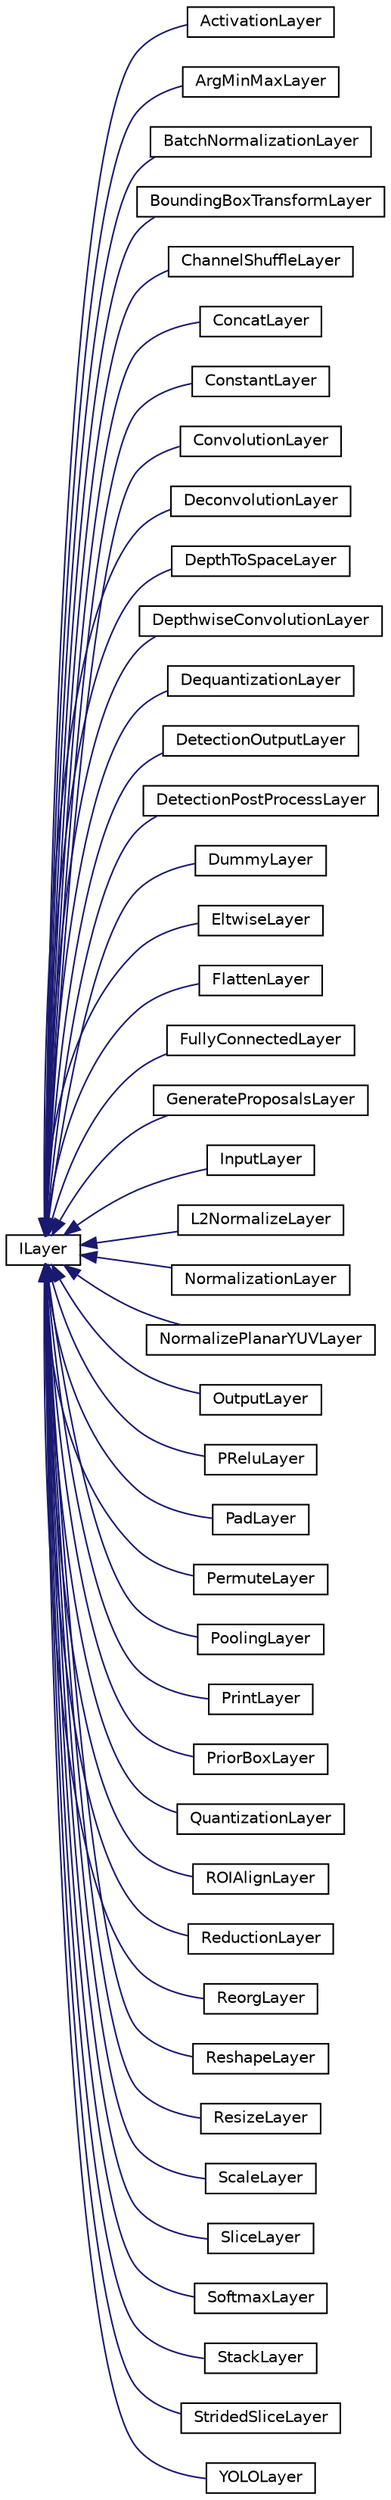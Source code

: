 digraph "Graphical Class Hierarchy"
{
 // LATEX_PDF_SIZE
  edge [fontname="Helvetica",fontsize="10",labelfontname="Helvetica",labelfontsize="10"];
  node [fontname="Helvetica",fontsize="10",shape=record];
  rankdir="LR";
  Node0 [label="ILayer",height=0.2,width=0.4,color="black", fillcolor="white", style="filled",URL="$classarm__compute_1_1graph_1_1frontend_1_1_i_layer.xhtml",tooltip="ILayer interface."];
  Node0 -> Node1 [dir="back",color="midnightblue",fontsize="10",style="solid",fontname="Helvetica"];
  Node1 [label="ActivationLayer",height=0.2,width=0.4,color="black", fillcolor="white", style="filled",URL="$classarm__compute_1_1graph_1_1frontend_1_1_activation_layer.xhtml",tooltip="Activation Layer."];
  Node0 -> Node2 [dir="back",color="midnightblue",fontsize="10",style="solid",fontname="Helvetica"];
  Node2 [label="ArgMinMaxLayer",height=0.2,width=0.4,color="black", fillcolor="white", style="filled",URL="$classarm__compute_1_1graph_1_1frontend_1_1_arg_min_max_layer.xhtml",tooltip="ArgMinMax Layer."];
  Node0 -> Node3 [dir="back",color="midnightblue",fontsize="10",style="solid",fontname="Helvetica"];
  Node3 [label="BatchNormalizationLayer",height=0.2,width=0.4,color="black", fillcolor="white", style="filled",URL="$classarm__compute_1_1graph_1_1frontend_1_1_batch_normalization_layer.xhtml",tooltip="Batchnormalization Layer."];
  Node0 -> Node4 [dir="back",color="midnightblue",fontsize="10",style="solid",fontname="Helvetica"];
  Node4 [label="BoundingBoxTransformLayer",height=0.2,width=0.4,color="black", fillcolor="white", style="filled",URL="$classarm__compute_1_1graph_1_1frontend_1_1_bounding_box_transform_layer.xhtml",tooltip="Bounding Box Transform Layer."];
  Node0 -> Node5 [dir="back",color="midnightblue",fontsize="10",style="solid",fontname="Helvetica"];
  Node5 [label="ChannelShuffleLayer",height=0.2,width=0.4,color="black", fillcolor="white", style="filled",URL="$classarm__compute_1_1graph_1_1frontend_1_1_channel_shuffle_layer.xhtml",tooltip="Channel Shuffle Layer."];
  Node0 -> Node6 [dir="back",color="midnightblue",fontsize="10",style="solid",fontname="Helvetica"];
  Node6 [label="ConcatLayer",height=0.2,width=0.4,color="black", fillcolor="white", style="filled",URL="$classarm__compute_1_1graph_1_1frontend_1_1_concat_layer.xhtml",tooltip="Concat Layer."];
  Node0 -> Node7 [dir="back",color="midnightblue",fontsize="10",style="solid",fontname="Helvetica"];
  Node7 [label="ConstantLayer",height=0.2,width=0.4,color="black", fillcolor="white", style="filled",URL="$classarm__compute_1_1graph_1_1frontend_1_1_constant_layer.xhtml",tooltip="Constant Layer."];
  Node0 -> Node8 [dir="back",color="midnightblue",fontsize="10",style="solid",fontname="Helvetica"];
  Node8 [label="ConvolutionLayer",height=0.2,width=0.4,color="black", fillcolor="white", style="filled",URL="$classarm__compute_1_1graph_1_1frontend_1_1_convolution_layer.xhtml",tooltip="Convolution Layer."];
  Node0 -> Node9 [dir="back",color="midnightblue",fontsize="10",style="solid",fontname="Helvetica"];
  Node9 [label="DeconvolutionLayer",height=0.2,width=0.4,color="black", fillcolor="white", style="filled",URL="$classarm__compute_1_1graph_1_1frontend_1_1_deconvolution_layer.xhtml",tooltip="Deconvolution Layer."];
  Node0 -> Node10 [dir="back",color="midnightblue",fontsize="10",style="solid",fontname="Helvetica"];
  Node10 [label="DepthToSpaceLayer",height=0.2,width=0.4,color="black", fillcolor="white", style="filled",URL="$classarm__compute_1_1graph_1_1frontend_1_1_depth_to_space_layer.xhtml",tooltip="DepthToSpace Layer."];
  Node0 -> Node11 [dir="back",color="midnightblue",fontsize="10",style="solid",fontname="Helvetica"];
  Node11 [label="DepthwiseConvolutionLayer",height=0.2,width=0.4,color="black", fillcolor="white", style="filled",URL="$classarm__compute_1_1graph_1_1frontend_1_1_depthwise_convolution_layer.xhtml",tooltip="Depthwise Convolution Layer."];
  Node0 -> Node12 [dir="back",color="midnightblue",fontsize="10",style="solid",fontname="Helvetica"];
  Node12 [label="DequantizationLayer",height=0.2,width=0.4,color="black", fillcolor="white", style="filled",URL="$classarm__compute_1_1graph_1_1frontend_1_1_dequantization_layer.xhtml",tooltip="Dequantization Layer."];
  Node0 -> Node13 [dir="back",color="midnightblue",fontsize="10",style="solid",fontname="Helvetica"];
  Node13 [label="DetectionOutputLayer",height=0.2,width=0.4,color="black", fillcolor="white", style="filled",URL="$classarm__compute_1_1graph_1_1frontend_1_1_detection_output_layer.xhtml",tooltip="DetectionOutput Layer."];
  Node0 -> Node14 [dir="back",color="midnightblue",fontsize="10",style="solid",fontname="Helvetica"];
  Node14 [label="DetectionPostProcessLayer",height=0.2,width=0.4,color="black", fillcolor="white", style="filled",URL="$classarm__compute_1_1graph_1_1frontend_1_1_detection_post_process_layer.xhtml",tooltip="DetectionOutputPostProcess Layer."];
  Node0 -> Node15 [dir="back",color="midnightblue",fontsize="10",style="solid",fontname="Helvetica"];
  Node15 [label="DummyLayer",height=0.2,width=0.4,color="black", fillcolor="white", style="filled",URL="$classarm__compute_1_1graph_1_1frontend_1_1_dummy_layer.xhtml",tooltip="Dummy Layer."];
  Node0 -> Node16 [dir="back",color="midnightblue",fontsize="10",style="solid",fontname="Helvetica"];
  Node16 [label="EltwiseLayer",height=0.2,width=0.4,color="black", fillcolor="white", style="filled",URL="$classarm__compute_1_1graph_1_1frontend_1_1_eltwise_layer.xhtml",tooltip=" "];
  Node0 -> Node17 [dir="back",color="midnightblue",fontsize="10",style="solid",fontname="Helvetica"];
  Node17 [label="FlattenLayer",height=0.2,width=0.4,color="black", fillcolor="white", style="filled",URL="$classarm__compute_1_1graph_1_1frontend_1_1_flatten_layer.xhtml",tooltip="Flatten Layer."];
  Node0 -> Node18 [dir="back",color="midnightblue",fontsize="10",style="solid",fontname="Helvetica"];
  Node18 [label="FullyConnectedLayer",height=0.2,width=0.4,color="black", fillcolor="white", style="filled",URL="$classarm__compute_1_1graph_1_1frontend_1_1_fully_connected_layer.xhtml",tooltip="Fully Connected Layer."];
  Node0 -> Node19 [dir="back",color="midnightblue",fontsize="10",style="solid",fontname="Helvetica"];
  Node19 [label="GenerateProposalsLayer",height=0.2,width=0.4,color="black", fillcolor="white", style="filled",URL="$classarm__compute_1_1graph_1_1frontend_1_1_generate_proposals_layer.xhtml",tooltip="Generate Proposals Layer."];
  Node0 -> Node20 [dir="back",color="midnightblue",fontsize="10",style="solid",fontname="Helvetica"];
  Node20 [label="InputLayer",height=0.2,width=0.4,color="black", fillcolor="white", style="filled",URL="$classarm__compute_1_1graph_1_1frontend_1_1_input_layer.xhtml",tooltip="Input Layer."];
  Node0 -> Node21 [dir="back",color="midnightblue",fontsize="10",style="solid",fontname="Helvetica"];
  Node21 [label="L2NormalizeLayer",height=0.2,width=0.4,color="black", fillcolor="white", style="filled",URL="$classarm__compute_1_1graph_1_1frontend_1_1_l2_normalize_layer.xhtml",tooltip="L2 Normalize Layer."];
  Node0 -> Node22 [dir="back",color="midnightblue",fontsize="10",style="solid",fontname="Helvetica"];
  Node22 [label="NormalizationLayer",height=0.2,width=0.4,color="black", fillcolor="white", style="filled",URL="$classarm__compute_1_1graph_1_1frontend_1_1_normalization_layer.xhtml",tooltip="Normalization Layer."];
  Node0 -> Node23 [dir="back",color="midnightblue",fontsize="10",style="solid",fontname="Helvetica"];
  Node23 [label="NormalizePlanarYUVLayer",height=0.2,width=0.4,color="black", fillcolor="white", style="filled",URL="$classarm__compute_1_1graph_1_1frontend_1_1_normalize_planar_y_u_v_layer.xhtml",tooltip="Normalize planar YUV Layer."];
  Node0 -> Node24 [dir="back",color="midnightblue",fontsize="10",style="solid",fontname="Helvetica"];
  Node24 [label="OutputLayer",height=0.2,width=0.4,color="black", fillcolor="white", style="filled",URL="$classarm__compute_1_1graph_1_1frontend_1_1_output_layer.xhtml",tooltip="Output Layer."];
  Node0 -> Node25 [dir="back",color="midnightblue",fontsize="10",style="solid",fontname="Helvetica"];
  Node25 [label="PReluLayer",height=0.2,width=0.4,color="black", fillcolor="white", style="filled",URL="$classarm__compute_1_1graph_1_1frontend_1_1_p_relu_layer.xhtml",tooltip="PRelu Layer."];
  Node0 -> Node26 [dir="back",color="midnightblue",fontsize="10",style="solid",fontname="Helvetica"];
  Node26 [label="PadLayer",height=0.2,width=0.4,color="black", fillcolor="white", style="filled",URL="$classarm__compute_1_1graph_1_1frontend_1_1_pad_layer.xhtml",tooltip="Pad Layer."];
  Node0 -> Node27 [dir="back",color="midnightblue",fontsize="10",style="solid",fontname="Helvetica"];
  Node27 [label="PermuteLayer",height=0.2,width=0.4,color="black", fillcolor="white", style="filled",URL="$classarm__compute_1_1graph_1_1frontend_1_1_permute_layer.xhtml",tooltip="Permute Layer."];
  Node0 -> Node28 [dir="back",color="midnightblue",fontsize="10",style="solid",fontname="Helvetica"];
  Node28 [label="PoolingLayer",height=0.2,width=0.4,color="black", fillcolor="white", style="filled",URL="$classarm__compute_1_1graph_1_1frontend_1_1_pooling_layer.xhtml",tooltip="Pooling Layer."];
  Node0 -> Node29 [dir="back",color="midnightblue",fontsize="10",style="solid",fontname="Helvetica"];
  Node29 [label="PrintLayer",height=0.2,width=0.4,color="black", fillcolor="white", style="filled",URL="$classarm__compute_1_1graph_1_1frontend_1_1_print_layer.xhtml",tooltip="Print Layer."];
  Node0 -> Node30 [dir="back",color="midnightblue",fontsize="10",style="solid",fontname="Helvetica"];
  Node30 [label="PriorBoxLayer",height=0.2,width=0.4,color="black", fillcolor="white", style="filled",URL="$classarm__compute_1_1graph_1_1frontend_1_1_prior_box_layer.xhtml",tooltip="PriorBox Layer."];
  Node0 -> Node31 [dir="back",color="midnightblue",fontsize="10",style="solid",fontname="Helvetica"];
  Node31 [label="QuantizationLayer",height=0.2,width=0.4,color="black", fillcolor="white", style="filled",URL="$classarm__compute_1_1graph_1_1frontend_1_1_quantization_layer.xhtml",tooltip="Quantization Layer."];
  Node0 -> Node32 [dir="back",color="midnightblue",fontsize="10",style="solid",fontname="Helvetica"];
  Node32 [label="ROIAlignLayer",height=0.2,width=0.4,color="black", fillcolor="white", style="filled",URL="$classarm__compute_1_1graph_1_1frontend_1_1_r_o_i_align_layer.xhtml",tooltip="ROIAlign Layer."];
  Node0 -> Node33 [dir="back",color="midnightblue",fontsize="10",style="solid",fontname="Helvetica"];
  Node33 [label="ReductionLayer",height=0.2,width=0.4,color="black", fillcolor="white", style="filled",URL="$classarm__compute_1_1graph_1_1frontend_1_1_reduction_layer.xhtml",tooltip="Reduction Layer."];
  Node0 -> Node34 [dir="back",color="midnightblue",fontsize="10",style="solid",fontname="Helvetica"];
  Node34 [label="ReorgLayer",height=0.2,width=0.4,color="black", fillcolor="white", style="filled",URL="$classarm__compute_1_1graph_1_1frontend_1_1_reorg_layer.xhtml",tooltip="Reorg Layer."];
  Node0 -> Node35 [dir="back",color="midnightblue",fontsize="10",style="solid",fontname="Helvetica"];
  Node35 [label="ReshapeLayer",height=0.2,width=0.4,color="black", fillcolor="white", style="filled",URL="$classarm__compute_1_1graph_1_1frontend_1_1_reshape_layer.xhtml",tooltip="Reshape Layer."];
  Node0 -> Node36 [dir="back",color="midnightblue",fontsize="10",style="solid",fontname="Helvetica"];
  Node36 [label="ResizeLayer",height=0.2,width=0.4,color="black", fillcolor="white", style="filled",URL="$classarm__compute_1_1graph_1_1frontend_1_1_resize_layer.xhtml",tooltip="Resize Layer."];
  Node0 -> Node37 [dir="back",color="midnightblue",fontsize="10",style="solid",fontname="Helvetica"];
  Node37 [label="ScaleLayer",height=0.2,width=0.4,color="black", fillcolor="white", style="filled",URL="$classarm__compute_1_1graph_1_1frontend_1_1_scale_layer.xhtml",tooltip="Scale Layer."];
  Node0 -> Node38 [dir="back",color="midnightblue",fontsize="10",style="solid",fontname="Helvetica"];
  Node38 [label="SliceLayer",height=0.2,width=0.4,color="black", fillcolor="white", style="filled",URL="$classarm__compute_1_1graph_1_1frontend_1_1_slice_layer.xhtml",tooltip="Slice Layer."];
  Node0 -> Node39 [dir="back",color="midnightblue",fontsize="10",style="solid",fontname="Helvetica"];
  Node39 [label="SoftmaxLayer",height=0.2,width=0.4,color="black", fillcolor="white", style="filled",URL="$classarm__compute_1_1graph_1_1frontend_1_1_softmax_layer.xhtml",tooltip="Softmax Layer."];
  Node0 -> Node40 [dir="back",color="midnightblue",fontsize="10",style="solid",fontname="Helvetica"];
  Node40 [label="StackLayer",height=0.2,width=0.4,color="black", fillcolor="white", style="filled",URL="$classarm__compute_1_1graph_1_1frontend_1_1_stack_layer.xhtml",tooltip="Stack Layer."];
  Node0 -> Node41 [dir="back",color="midnightblue",fontsize="10",style="solid",fontname="Helvetica"];
  Node41 [label="StridedSliceLayer",height=0.2,width=0.4,color="black", fillcolor="white", style="filled",URL="$classarm__compute_1_1graph_1_1frontend_1_1_strided_slice_layer.xhtml",tooltip="StridedSlice Layer."];
  Node0 -> Node42 [dir="back",color="midnightblue",fontsize="10",style="solid",fontname="Helvetica"];
  Node42 [label="YOLOLayer",height=0.2,width=0.4,color="black", fillcolor="white", style="filled",URL="$classarm__compute_1_1graph_1_1frontend_1_1_y_o_l_o_layer.xhtml",tooltip="YOLO Layer."];
}
